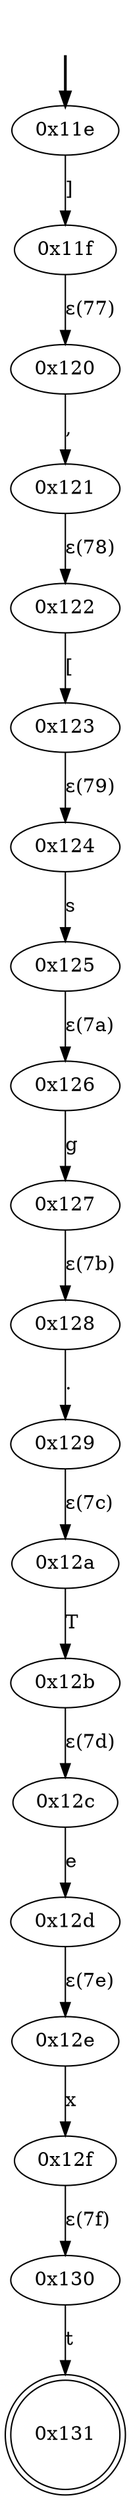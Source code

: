digraph {
	fake [style=invisible]
	"0x11e" [root=true]
	"0x11f"
	"0x120"
	"0x121"
	"0x122"
	"0x123"
	"0x124"
	"0x125"
	"0x126"
	"0x127"
	"0x128"
	"0x129"
	"0x12a"
	"0x12b"
	"0x12c"
	"0x12d"
	"0x12e"
	"0x12f"
	"0x130"
	"0x131" [shape=doublecircle]
	fake -> "0x11e" [style=bold]
	"0x11e" -> "0x11f" [label="]"]
	"0x120" -> "0x121" [label=","]
	"0x11f" -> "0x120" [label="ε(77)"]
	"0x122" -> "0x123" [label="["]
	"0x121" -> "0x122" [label="ε(78)"]
	"0x124" -> "0x125" [label=s]
	"0x123" -> "0x124" [label="ε(79)"]
	"0x126" -> "0x127" [label=g]
	"0x125" -> "0x126" [label="ε(7a)"]
	"0x128" -> "0x129" [label="."]
	"0x127" -> "0x128" [label="ε(7b)"]
	"0x12a" -> "0x12b" [label=T]
	"0x129" -> "0x12a" [label="ε(7c)"]
	"0x12c" -> "0x12d" [label=e]
	"0x12b" -> "0x12c" [label="ε(7d)"]
	"0x12e" -> "0x12f" [label=x]
	"0x12d" -> "0x12e" [label="ε(7e)"]
	"0x130" -> "0x131" [label=t]
	"0x12f" -> "0x130" [label="ε(7f)"]
}
